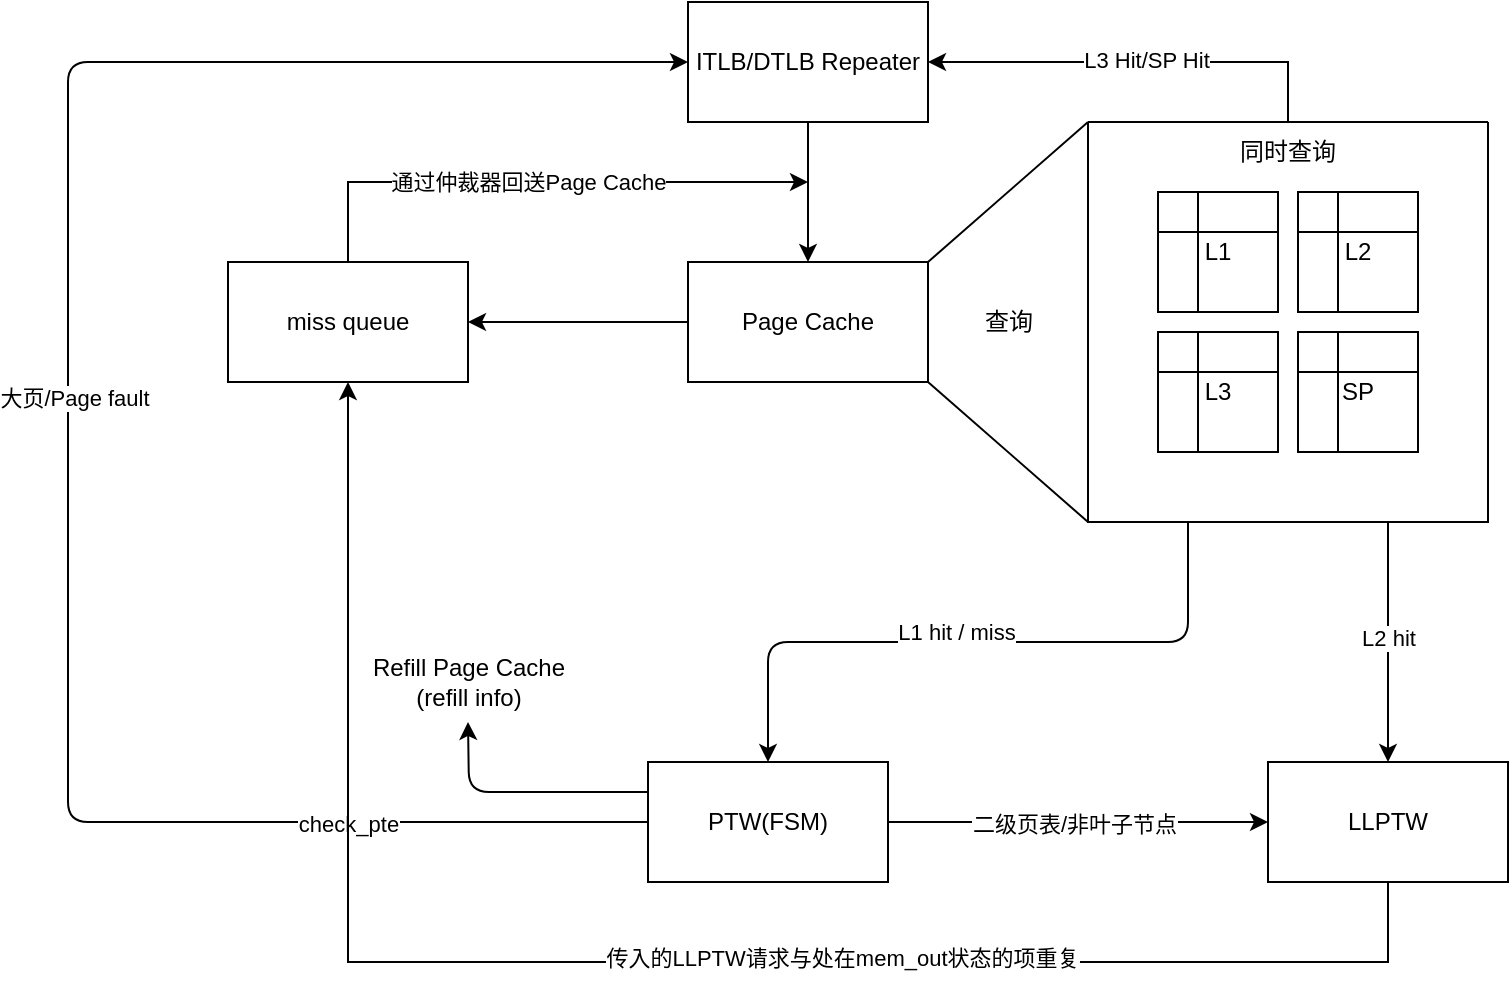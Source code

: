 <mxfile version="24.0.4" type="github">
  <diagram name="第 1 页" id="u0s4evxgeO5GkAvL17LF">
    <mxGraphModel dx="791" dy="1105" grid="1" gridSize="10" guides="1" tooltips="1" connect="1" arrows="1" fold="1" page="1" pageScale="1" pageWidth="1600" pageHeight="900" math="0" shadow="0">
      <root>
        <mxCell id="0" />
        <mxCell id="1" parent="0" />
        <mxCell id="WTQIN2awekwh78GTf_UN-3" style="edgeStyle=orthogonalEdgeStyle;rounded=0;orthogonalLoop=1;jettySize=auto;html=1;exitX=0.5;exitY=1;exitDx=0;exitDy=0;entryX=0.5;entryY=0;entryDx=0;entryDy=0;" parent="1" source="WTQIN2awekwh78GTf_UN-1" target="WTQIN2awekwh78GTf_UN-2" edge="1">
          <mxGeometry relative="1" as="geometry" />
        </mxCell>
        <mxCell id="WTQIN2awekwh78GTf_UN-1" value="ITLB/DTLB Repeater" style="rounded=0;whiteSpace=wrap;html=1;" parent="1" vertex="1">
          <mxGeometry x="670" y="190" width="120" height="60" as="geometry" />
        </mxCell>
        <mxCell id="fB4GTKhYR3a0nAZTmNJz-9" style="edgeStyle=orthogonalEdgeStyle;rounded=0;orthogonalLoop=1;jettySize=auto;html=1;exitX=0;exitY=0.5;exitDx=0;exitDy=0;" edge="1" parent="1" source="WTQIN2awekwh78GTf_UN-2" target="fB4GTKhYR3a0nAZTmNJz-6">
          <mxGeometry relative="1" as="geometry" />
        </mxCell>
        <mxCell id="WTQIN2awekwh78GTf_UN-2" value="Page Cache" style="rounded=0;whiteSpace=wrap;html=1;" parent="1" vertex="1">
          <mxGeometry x="670" y="320" width="120" height="60" as="geometry" />
        </mxCell>
        <mxCell id="WTQIN2awekwh78GTf_UN-8" value="" style="endArrow=none;html=1;rounded=0;exitX=1;exitY=0;exitDx=0;exitDy=0;entryX=0;entryY=0;entryDx=0;entryDy=0;" parent="1" source="WTQIN2awekwh78GTf_UN-2" target="WTQIN2awekwh78GTf_UN-19" edge="1">
          <mxGeometry width="50" height="50" relative="1" as="geometry">
            <mxPoint x="830" y="250" as="sourcePoint" />
            <mxPoint x="880" y="200" as="targetPoint" />
          </mxGeometry>
        </mxCell>
        <mxCell id="WTQIN2awekwh78GTf_UN-18" value="" style="endArrow=none;html=1;rounded=0;exitX=1;exitY=1;exitDx=0;exitDy=0;entryX=0;entryY=1;entryDx=0;entryDy=0;" parent="1" source="WTQIN2awekwh78GTf_UN-2" target="WTQIN2awekwh78GTf_UN-19" edge="1">
          <mxGeometry width="50" height="50" relative="1" as="geometry">
            <mxPoint x="830" y="520" as="sourcePoint" />
            <mxPoint x="880" y="470" as="targetPoint" />
          </mxGeometry>
        </mxCell>
        <mxCell id="WTQIN2awekwh78GTf_UN-29" style="edgeStyle=orthogonalEdgeStyle;orthogonalLoop=1;jettySize=auto;html=1;exitX=0.25;exitY=1;exitDx=0;exitDy=0;entryX=0.5;entryY=0;entryDx=0;entryDy=0;" parent="1" source="WTQIN2awekwh78GTf_UN-19" target="WTQIN2awekwh78GTf_UN-34" edge="1">
          <mxGeometry relative="1" as="geometry">
            <mxPoint x="710" y="520" as="targetPoint" />
          </mxGeometry>
        </mxCell>
        <mxCell id="WTQIN2awekwh78GTf_UN-31" value="&lt;div&gt;L1 hit / miss&lt;/div&gt;" style="edgeLabel;html=1;align=center;verticalAlign=middle;resizable=0;points=[];" parent="WTQIN2awekwh78GTf_UN-29" vertex="1" connectable="0">
          <mxGeometry x="0.023" y="-1" relative="1" as="geometry">
            <mxPoint x="-7" y="-4" as="offset" />
          </mxGeometry>
        </mxCell>
        <mxCell id="fB4GTKhYR3a0nAZTmNJz-2" style="edgeStyle=orthogonalEdgeStyle;rounded=0;orthogonalLoop=1;jettySize=auto;html=1;exitX=0.75;exitY=1;exitDx=0;exitDy=0;" edge="1" parent="1" source="WTQIN2awekwh78GTf_UN-19" target="fB4GTKhYR3a0nAZTmNJz-1">
          <mxGeometry relative="1" as="geometry" />
        </mxCell>
        <mxCell id="fB4GTKhYR3a0nAZTmNJz-3" value="&lt;div&gt;L2 hit&lt;/div&gt;" style="edgeLabel;html=1;align=center;verticalAlign=middle;resizable=0;points=[];" vertex="1" connectable="0" parent="fB4GTKhYR3a0nAZTmNJz-2">
          <mxGeometry x="-0.033" relative="1" as="geometry">
            <mxPoint as="offset" />
          </mxGeometry>
        </mxCell>
        <mxCell id="WTQIN2awekwh78GTf_UN-19" value="" style="swimlane;startSize=0;rounded=0;" parent="1" vertex="1">
          <mxGeometry x="870" y="250" width="200" height="200" as="geometry">
            <mxRectangle x="360" y="130" width="50" height="40" as="alternateBounds" />
          </mxGeometry>
        </mxCell>
        <mxCell id="WTQIN2awekwh78GTf_UN-4" value="L1" style="shape=internalStorage;whiteSpace=wrap;html=1;backgroundOutline=1;rounded=0;" parent="WTQIN2awekwh78GTf_UN-19" vertex="1">
          <mxGeometry x="35" y="35" width="60" height="60" as="geometry" />
        </mxCell>
        <mxCell id="WTQIN2awekwh78GTf_UN-5" value="L2" style="shape=internalStorage;whiteSpace=wrap;html=1;backgroundOutline=1;rounded=0;" parent="WTQIN2awekwh78GTf_UN-19" vertex="1">
          <mxGeometry x="105" y="35" width="60" height="60" as="geometry" />
        </mxCell>
        <mxCell id="WTQIN2awekwh78GTf_UN-6" value="L3" style="shape=internalStorage;whiteSpace=wrap;html=1;backgroundOutline=1;rounded=0;" parent="WTQIN2awekwh78GTf_UN-19" vertex="1">
          <mxGeometry x="35" y="105" width="60" height="60" as="geometry" />
        </mxCell>
        <mxCell id="WTQIN2awekwh78GTf_UN-7" value="&lt;div&gt;SP&lt;/div&gt;" style="shape=internalStorage;whiteSpace=wrap;html=1;backgroundOutline=1;rounded=0;" parent="WTQIN2awekwh78GTf_UN-19" vertex="1">
          <mxGeometry x="105" y="105" width="60" height="60" as="geometry" />
        </mxCell>
        <mxCell id="WTQIN2awekwh78GTf_UN-22" value="同时查询" style="text;html=1;align=center;verticalAlign=middle;whiteSpace=wrap;rounded=0;" parent="WTQIN2awekwh78GTf_UN-19" vertex="1">
          <mxGeometry x="70" width="60" height="30" as="geometry" />
        </mxCell>
        <mxCell id="WTQIN2awekwh78GTf_UN-23" style="edgeStyle=orthogonalEdgeStyle;rounded=0;orthogonalLoop=1;jettySize=auto;html=1;exitX=0.5;exitY=0;exitDx=0;exitDy=0;entryX=1;entryY=0.5;entryDx=0;entryDy=0;" parent="1" source="WTQIN2awekwh78GTf_UN-22" target="WTQIN2awekwh78GTf_UN-1" edge="1">
          <mxGeometry relative="1" as="geometry" />
        </mxCell>
        <mxCell id="WTQIN2awekwh78GTf_UN-24" value="&lt;div&gt;L3 Hit/SP Hit&lt;/div&gt;" style="edgeLabel;html=1;align=center;verticalAlign=middle;resizable=0;points=[];rounded=0;" parent="WTQIN2awekwh78GTf_UN-23" vertex="1" connectable="0">
          <mxGeometry x="-0.038" y="-1" relative="1" as="geometry">
            <mxPoint as="offset" />
          </mxGeometry>
        </mxCell>
        <mxCell id="WTQIN2awekwh78GTf_UN-27" value="&lt;div&gt;查询&lt;/div&gt;" style="text;html=1;align=center;verticalAlign=middle;resizable=0;points=[];autosize=1;strokeColor=none;fillColor=none;rounded=0;" parent="1" vertex="1">
          <mxGeometry x="805" y="335" width="50" height="30" as="geometry" />
        </mxCell>
        <mxCell id="WTQIN2awekwh78GTf_UN-35" style="edgeStyle=orthogonalEdgeStyle;orthogonalLoop=1;jettySize=auto;html=1;exitX=0;exitY=0.5;exitDx=0;exitDy=0;entryX=0;entryY=0.5;entryDx=0;entryDy=0;" parent="1" edge="1">
          <mxGeometry relative="1" as="geometry">
            <mxPoint x="670.0" y="220" as="targetPoint" />
            <mxPoint x="650" y="600" as="sourcePoint" />
            <Array as="points">
              <mxPoint x="360" y="600" />
              <mxPoint x="360" y="220" />
            </Array>
          </mxGeometry>
        </mxCell>
        <mxCell id="WTQIN2awekwh78GTf_UN-36" value="check_pte" style="edgeLabel;html=1;align=center;verticalAlign=middle;resizable=0;points=[];" parent="WTQIN2awekwh78GTf_UN-35" vertex="1" connectable="0">
          <mxGeometry x="-0.694" y="1" relative="1" as="geometry">
            <mxPoint as="offset" />
          </mxGeometry>
        </mxCell>
        <mxCell id="WTQIN2awekwh78GTf_UN-37" value="大页/Page fault" style="edgeLabel;html=1;align=center;verticalAlign=middle;resizable=0;points=[];" parent="WTQIN2awekwh78GTf_UN-35" vertex="1" connectable="0">
          <mxGeometry x="0.024" y="-3" relative="1" as="geometry">
            <mxPoint as="offset" />
          </mxGeometry>
        </mxCell>
        <mxCell id="WTQIN2awekwh78GTf_UN-38" style="edgeStyle=orthogonalEdgeStyle;orthogonalLoop=1;jettySize=auto;html=1;exitX=0;exitY=0.25;exitDx=0;exitDy=0;" parent="1" source="WTQIN2awekwh78GTf_UN-34" edge="1">
          <mxGeometry relative="1" as="geometry">
            <mxPoint x="560" y="550" as="targetPoint" />
          </mxGeometry>
        </mxCell>
        <mxCell id="fB4GTKhYR3a0nAZTmNJz-4" style="edgeStyle=orthogonalEdgeStyle;rounded=0;orthogonalLoop=1;jettySize=auto;html=1;exitX=1;exitY=0.5;exitDx=0;exitDy=0;" edge="1" parent="1" source="WTQIN2awekwh78GTf_UN-34" target="fB4GTKhYR3a0nAZTmNJz-1">
          <mxGeometry relative="1" as="geometry" />
        </mxCell>
        <mxCell id="fB4GTKhYR3a0nAZTmNJz-5" value="二级页表/非叶子节点" style="edgeLabel;html=1;align=center;verticalAlign=middle;resizable=0;points=[];" vertex="1" connectable="0" parent="fB4GTKhYR3a0nAZTmNJz-4">
          <mxGeometry x="-0.021" y="-1" relative="1" as="geometry">
            <mxPoint as="offset" />
          </mxGeometry>
        </mxCell>
        <mxCell id="WTQIN2awekwh78GTf_UN-34" value="PTW(FSM)" style="rounded=0;whiteSpace=wrap;html=1;" parent="1" vertex="1">
          <mxGeometry x="650" y="570" width="120" height="60" as="geometry" />
        </mxCell>
        <mxCell id="WTQIN2awekwh78GTf_UN-39" value="&lt;div&gt;Refill Page Cache&lt;/div&gt;&lt;div&gt;(refill info)&lt;/div&gt;" style="text;html=1;align=center;verticalAlign=middle;resizable=0;points=[];autosize=1;strokeColor=none;fillColor=none;" parent="1" vertex="1">
          <mxGeometry x="500" y="510" width="120" height="40" as="geometry" />
        </mxCell>
        <mxCell id="fB4GTKhYR3a0nAZTmNJz-8" style="edgeStyle=orthogonalEdgeStyle;rounded=0;orthogonalLoop=1;jettySize=auto;html=1;exitX=0.5;exitY=1;exitDx=0;exitDy=0;entryX=0.5;entryY=1;entryDx=0;entryDy=0;" edge="1" parent="1" source="fB4GTKhYR3a0nAZTmNJz-1" target="fB4GTKhYR3a0nAZTmNJz-6">
          <mxGeometry relative="1" as="geometry">
            <mxPoint x="510" y="690" as="targetPoint" />
            <Array as="points">
              <mxPoint x="1020" y="670" />
              <mxPoint x="500" y="670" />
            </Array>
          </mxGeometry>
        </mxCell>
        <mxCell id="fB4GTKhYR3a0nAZTmNJz-13" value="传入的LLPTW请求与处在mem_out状态的项重复" style="edgeLabel;html=1;align=center;verticalAlign=middle;resizable=0;points=[];" vertex="1" connectable="0" parent="fB4GTKhYR3a0nAZTmNJz-8">
          <mxGeometry x="-0.264" y="-2" relative="1" as="geometry">
            <mxPoint as="offset" />
          </mxGeometry>
        </mxCell>
        <mxCell id="fB4GTKhYR3a0nAZTmNJz-1" value="LLPTW" style="rounded=0;whiteSpace=wrap;html=1;" vertex="1" parent="1">
          <mxGeometry x="960" y="570" width="120" height="60" as="geometry" />
        </mxCell>
        <mxCell id="fB4GTKhYR3a0nAZTmNJz-11" style="edgeStyle=orthogonalEdgeStyle;rounded=0;orthogonalLoop=1;jettySize=auto;html=1;exitX=0.5;exitY=0;exitDx=0;exitDy=0;" edge="1" parent="1" source="fB4GTKhYR3a0nAZTmNJz-6">
          <mxGeometry relative="1" as="geometry">
            <mxPoint x="730" y="280" as="targetPoint" />
            <Array as="points">
              <mxPoint x="500" y="280" />
            </Array>
          </mxGeometry>
        </mxCell>
        <mxCell id="fB4GTKhYR3a0nAZTmNJz-14" value="通过仲裁器回送Page Cache" style="edgeLabel;html=1;align=center;verticalAlign=middle;resizable=0;points=[];" vertex="1" connectable="0" parent="fB4GTKhYR3a0nAZTmNJz-11">
          <mxGeometry x="-0.348" relative="1" as="geometry">
            <mxPoint x="42" as="offset" />
          </mxGeometry>
        </mxCell>
        <mxCell id="fB4GTKhYR3a0nAZTmNJz-6" value="miss queue" style="rounded=0;whiteSpace=wrap;html=1;" vertex="1" parent="1">
          <mxGeometry x="440" y="320" width="120" height="60" as="geometry" />
        </mxCell>
      </root>
    </mxGraphModel>
  </diagram>
</mxfile>
